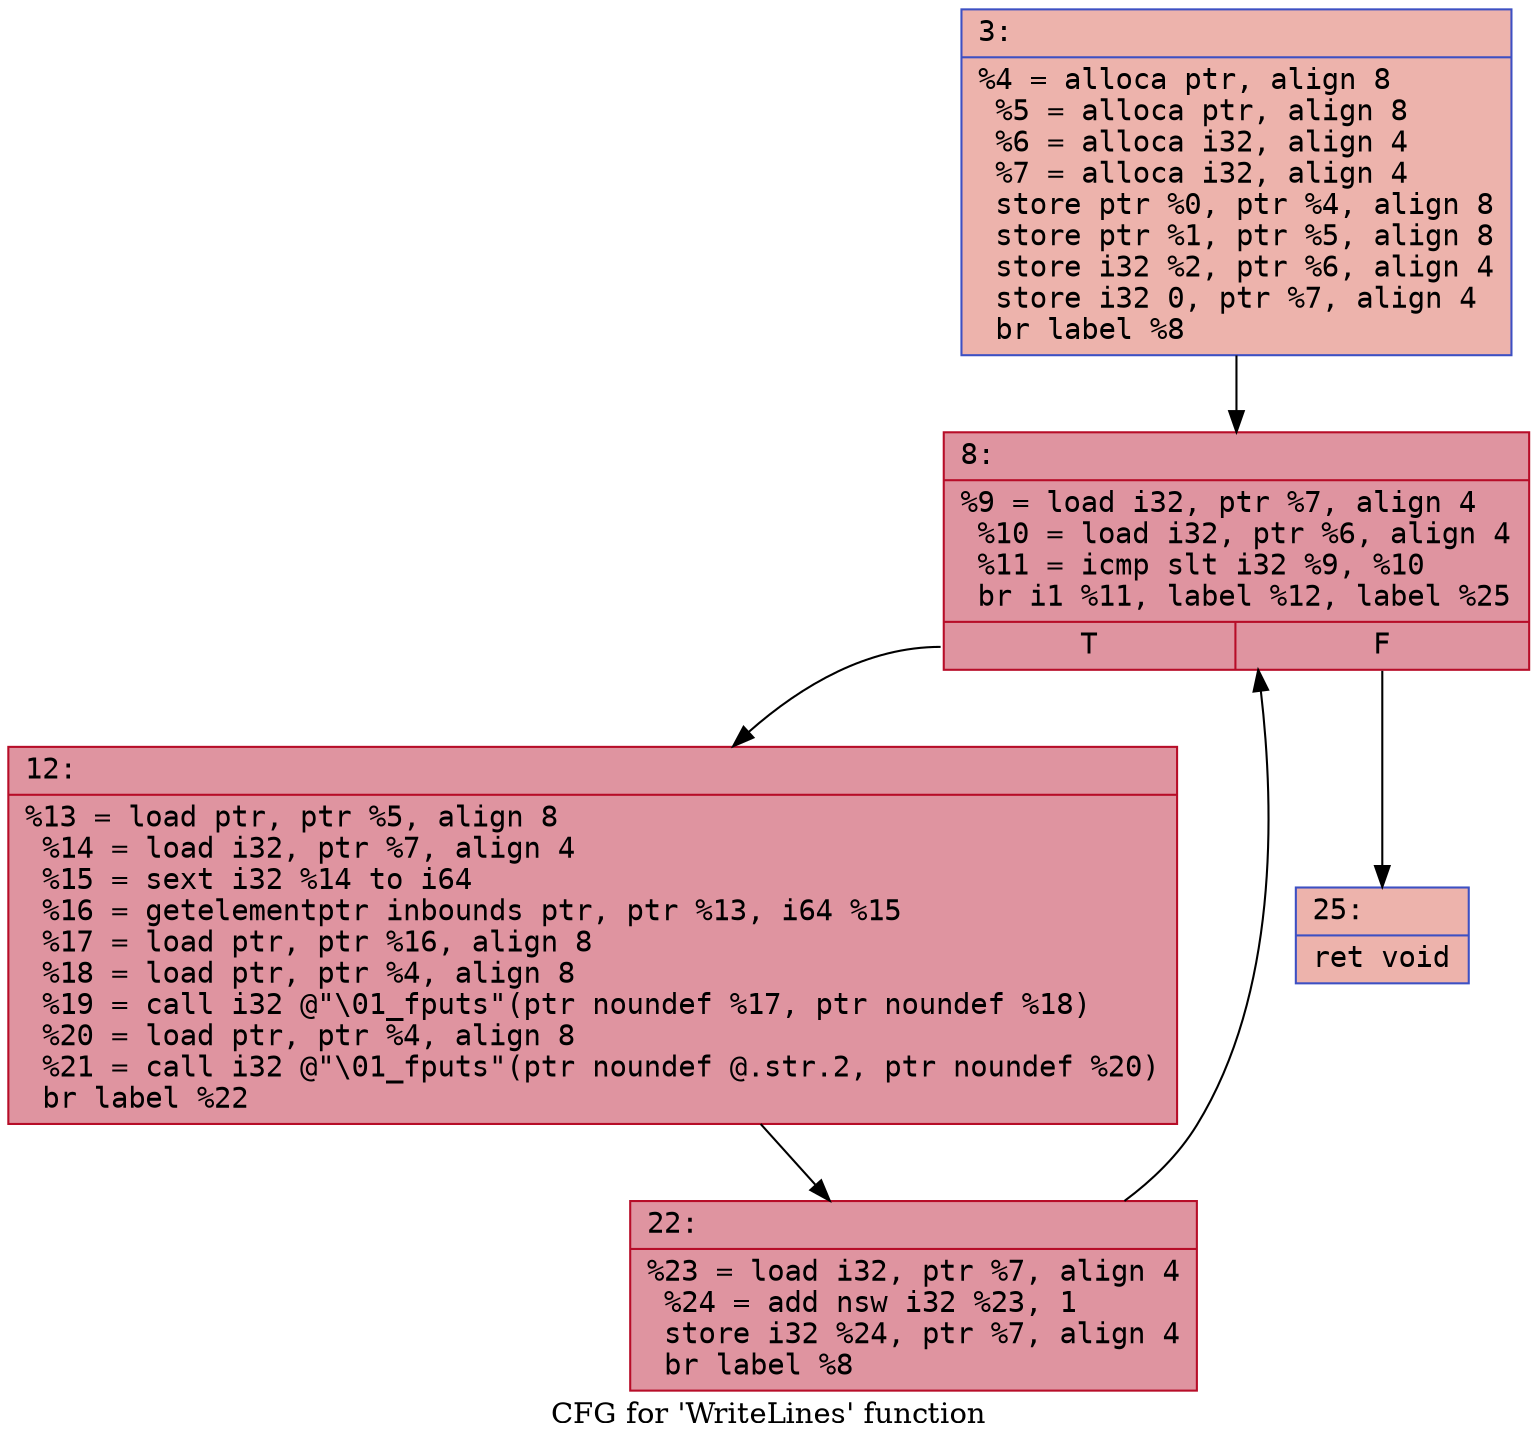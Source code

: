 digraph "CFG for 'WriteLines' function" {
	label="CFG for 'WriteLines' function";

	Node0x600003cf6940 [shape=record,color="#3d50c3ff", style=filled, fillcolor="#d6524470" fontname="Courier",label="{3:\l|  %4 = alloca ptr, align 8\l  %5 = alloca ptr, align 8\l  %6 = alloca i32, align 4\l  %7 = alloca i32, align 4\l  store ptr %0, ptr %4, align 8\l  store ptr %1, ptr %5, align 8\l  store i32 %2, ptr %6, align 4\l  store i32 0, ptr %7, align 4\l  br label %8\l}"];
	Node0x600003cf6940 -> Node0x600003cf6990[tooltip="3 -> 8\nProbability 100.00%" ];
	Node0x600003cf6990 [shape=record,color="#b70d28ff", style=filled, fillcolor="#b70d2870" fontname="Courier",label="{8:\l|  %9 = load i32, ptr %7, align 4\l  %10 = load i32, ptr %6, align 4\l  %11 = icmp slt i32 %9, %10\l  br i1 %11, label %12, label %25\l|{<s0>T|<s1>F}}"];
	Node0x600003cf6990:s0 -> Node0x600003cf69e0[tooltip="8 -> 12\nProbability 96.88%" ];
	Node0x600003cf6990:s1 -> Node0x600003cf6a80[tooltip="8 -> 25\nProbability 3.12%" ];
	Node0x600003cf69e0 [shape=record,color="#b70d28ff", style=filled, fillcolor="#b70d2870" fontname="Courier",label="{12:\l|  %13 = load ptr, ptr %5, align 8\l  %14 = load i32, ptr %7, align 4\l  %15 = sext i32 %14 to i64\l  %16 = getelementptr inbounds ptr, ptr %13, i64 %15\l  %17 = load ptr, ptr %16, align 8\l  %18 = load ptr, ptr %4, align 8\l  %19 = call i32 @\"\\01_fputs\"(ptr noundef %17, ptr noundef %18)\l  %20 = load ptr, ptr %4, align 8\l  %21 = call i32 @\"\\01_fputs\"(ptr noundef @.str.2, ptr noundef %20)\l  br label %22\l}"];
	Node0x600003cf69e0 -> Node0x600003cf6a30[tooltip="12 -> 22\nProbability 100.00%" ];
	Node0x600003cf6a30 [shape=record,color="#b70d28ff", style=filled, fillcolor="#b70d2870" fontname="Courier",label="{22:\l|  %23 = load i32, ptr %7, align 4\l  %24 = add nsw i32 %23, 1\l  store i32 %24, ptr %7, align 4\l  br label %8\l}"];
	Node0x600003cf6a30 -> Node0x600003cf6990[tooltip="22 -> 8\nProbability 100.00%" ];
	Node0x600003cf6a80 [shape=record,color="#3d50c3ff", style=filled, fillcolor="#d6524470" fontname="Courier",label="{25:\l|  ret void\l}"];
}
